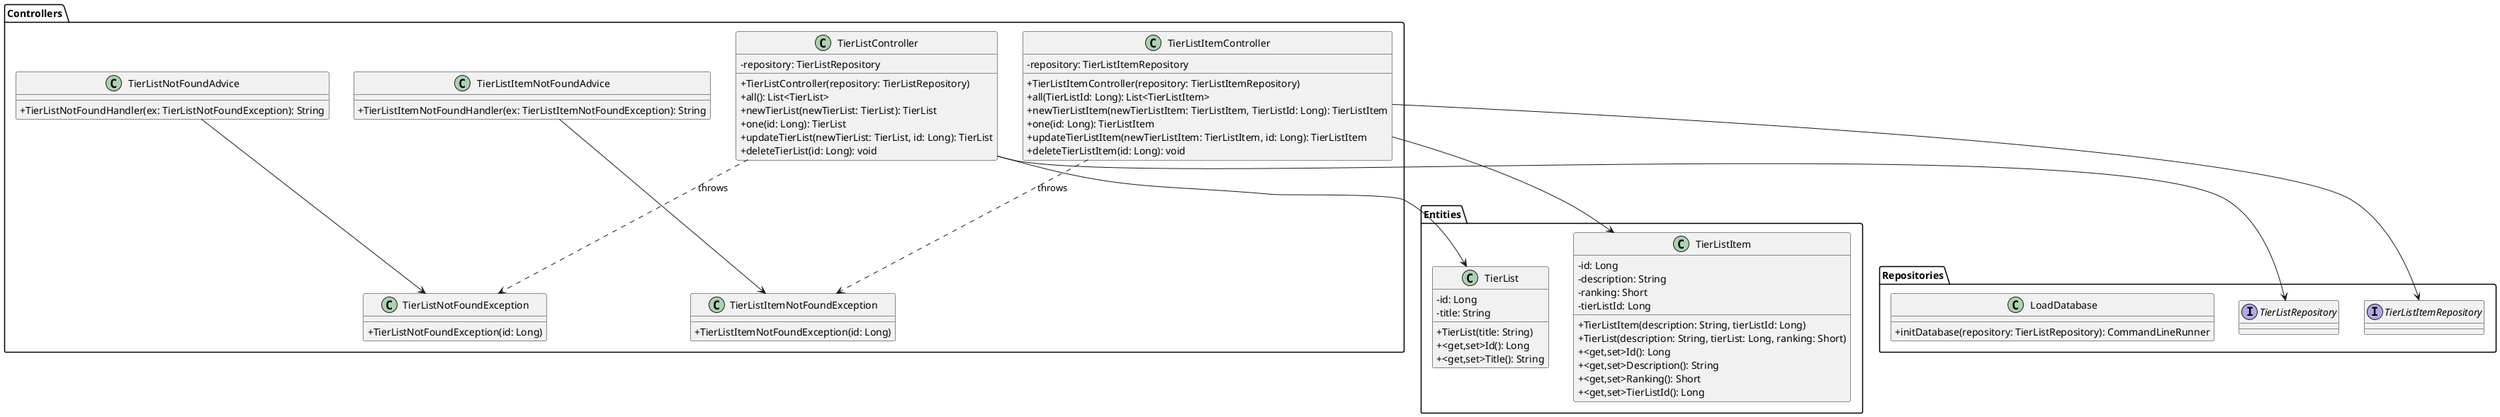 @startuml

skinparam classAttributeIconSize 0

'packages
package "Controllers"
{
    class TierListController {
        - repository: TierListRepository
        + TierListController(repository: TierListRepository)
        + all(): List<TierList>
        + newTierList(newTierList: TierList): TierList
        + one(id: Long): TierList
        + updateTierList(newTierList: TierList, id: Long): TierList
        + deleteTierList(id: Long): void
    }
        
    class TierListNotFoundAdvice {
        + TierListNotFoundHandler(ex: TierListNotFoundException): String
    }

    class TierListNotFoundException {
        + TierListNotFoundException(id: Long)
    }

    class TierListItemController {
        - repository: TierListItemRepository
        + TierListItemController(repository: TierListItemRepository)
        + all(TierListId: Long): List<TierListItem>
        + newTierListItem(newTierListItem: TierListItem, TierListId: Long): TierListItem
        + one(id: Long): TierListItem
        + updateTierListItem(newTierListItem: TierListItem, id: Long): TierListItem
        + deleteTierListItem(id: Long): void
    }
        
    class TierListItemNotFoundAdvice {
        + TierListItemNotFoundHandler(ex: TierListItemNotFoundException): String
    }

    class TierListItemNotFoundException {
        + TierListItemNotFoundException(id: Long)
    }
}

package "Entities"
{
    class TierList {
        - id: Long
        - title: String
        + TierList(title: String)
        + <get,set>Id(): Long
        + <get,set>Title(): String
    }

    class TierListItem {
        - id: Long
        - description: String
        - ranking: Short
        - tierListId: Long
        + TierListItem(description: String, tierListId: Long)
        + TierList(description: String, tierList: Long, ranking: Short)
        + <get,set>Id(): Long
        + <get,set>Description(): String
        + <get,set>Ranking(): Short
        + <get,set>TierListId(): Long
    }
}

package "Repositories"
{
    interface TierListRepository{}
    interface TierListItemRepository{}

    class LoadDatabase {
        +initDatabase(repository: TierListRepository): CommandLineRunner
    }
}

'relations
TierListController --> TierList
TierListController --> TierListRepository
TierListController ..> TierListNotFoundException : throws
TierListNotFoundAdvice --> TierListNotFoundException

TierListItemController --> TierListItem
TierListItemController --> TierListItemRepository
TierListItemController ..> TierListItemNotFoundException : throws
TierListItemNotFoundAdvice --> TierListItemNotFoundException

@enduml